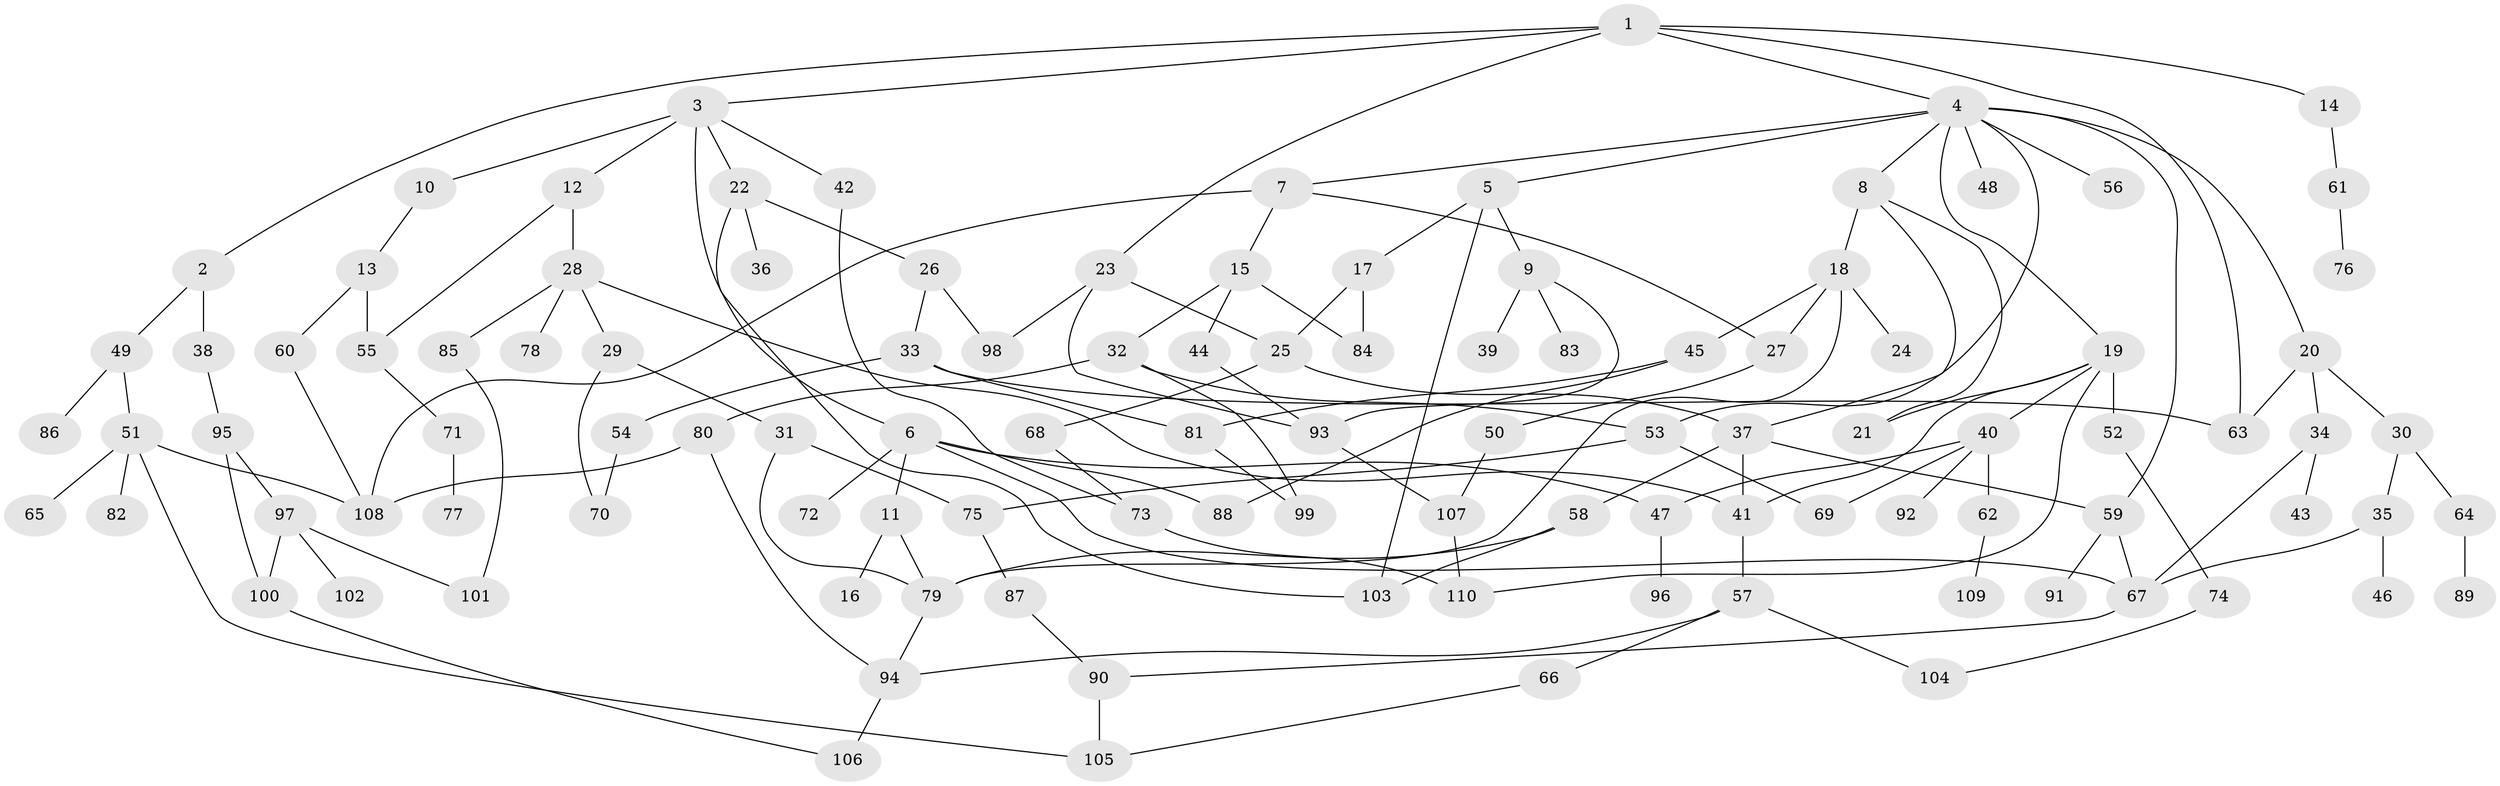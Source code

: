 // coarse degree distribution, {8: 0.015151515151515152, 3: 0.16666666666666666, 7: 0.06060606060606061, 10: 0.015151515151515152, 5: 0.06060606060606061, 6: 0.09090909090909091, 4: 0.13636363636363635, 2: 0.25757575757575757, 1: 0.19696969696969696}
// Generated by graph-tools (version 1.1) at 2025/17/03/04/25 18:17:13]
// undirected, 110 vertices, 155 edges
graph export_dot {
graph [start="1"]
  node [color=gray90,style=filled];
  1;
  2;
  3;
  4;
  5;
  6;
  7;
  8;
  9;
  10;
  11;
  12;
  13;
  14;
  15;
  16;
  17;
  18;
  19;
  20;
  21;
  22;
  23;
  24;
  25;
  26;
  27;
  28;
  29;
  30;
  31;
  32;
  33;
  34;
  35;
  36;
  37;
  38;
  39;
  40;
  41;
  42;
  43;
  44;
  45;
  46;
  47;
  48;
  49;
  50;
  51;
  52;
  53;
  54;
  55;
  56;
  57;
  58;
  59;
  60;
  61;
  62;
  63;
  64;
  65;
  66;
  67;
  68;
  69;
  70;
  71;
  72;
  73;
  74;
  75;
  76;
  77;
  78;
  79;
  80;
  81;
  82;
  83;
  84;
  85;
  86;
  87;
  88;
  89;
  90;
  91;
  92;
  93;
  94;
  95;
  96;
  97;
  98;
  99;
  100;
  101;
  102;
  103;
  104;
  105;
  106;
  107;
  108;
  109;
  110;
  1 -- 2;
  1 -- 3;
  1 -- 4;
  1 -- 14;
  1 -- 23;
  1 -- 63;
  2 -- 38;
  2 -- 49;
  3 -- 6;
  3 -- 10;
  3 -- 12;
  3 -- 22;
  3 -- 42;
  4 -- 5;
  4 -- 7;
  4 -- 8;
  4 -- 19;
  4 -- 20;
  4 -- 48;
  4 -- 53;
  4 -- 56;
  4 -- 59;
  5 -- 9;
  5 -- 17;
  5 -- 103;
  6 -- 11;
  6 -- 72;
  6 -- 88;
  6 -- 47;
  6 -- 67;
  7 -- 15;
  7 -- 108;
  7 -- 27;
  8 -- 18;
  8 -- 37;
  8 -- 21;
  9 -- 39;
  9 -- 83;
  9 -- 93;
  10 -- 13;
  11 -- 16;
  11 -- 79;
  12 -- 28;
  12 -- 55;
  13 -- 60;
  13 -- 55;
  14 -- 61;
  15 -- 32;
  15 -- 44;
  15 -- 84;
  17 -- 25;
  17 -- 84;
  18 -- 24;
  18 -- 27;
  18 -- 45;
  18 -- 79;
  19 -- 21;
  19 -- 40;
  19 -- 52;
  19 -- 110;
  19 -- 41;
  20 -- 30;
  20 -- 34;
  20 -- 63;
  22 -- 26;
  22 -- 36;
  22 -- 103;
  23 -- 98;
  23 -- 93;
  23 -- 25;
  25 -- 37;
  25 -- 68;
  26 -- 33;
  26 -- 98;
  27 -- 50;
  28 -- 29;
  28 -- 41;
  28 -- 78;
  28 -- 85;
  29 -- 31;
  29 -- 70;
  30 -- 35;
  30 -- 64;
  31 -- 75;
  31 -- 79;
  32 -- 80;
  32 -- 53;
  32 -- 99;
  33 -- 54;
  33 -- 81;
  33 -- 63;
  34 -- 43;
  34 -- 67;
  35 -- 46;
  35 -- 67;
  37 -- 58;
  37 -- 59;
  37 -- 41;
  38 -- 95;
  40 -- 47;
  40 -- 62;
  40 -- 92;
  40 -- 69;
  41 -- 57;
  42 -- 73;
  44 -- 93;
  45 -- 81;
  45 -- 88;
  47 -- 96;
  49 -- 51;
  49 -- 86;
  50 -- 107;
  51 -- 65;
  51 -- 82;
  51 -- 105;
  51 -- 108;
  52 -- 74;
  53 -- 69;
  53 -- 75;
  54 -- 70;
  55 -- 71;
  57 -- 66;
  57 -- 94;
  57 -- 104;
  58 -- 79;
  58 -- 103;
  59 -- 91;
  59 -- 67;
  60 -- 108;
  61 -- 76;
  62 -- 109;
  64 -- 89;
  66 -- 105;
  67 -- 90;
  68 -- 73;
  71 -- 77;
  73 -- 110;
  74 -- 104;
  75 -- 87;
  79 -- 94;
  80 -- 108;
  80 -- 94;
  81 -- 99;
  85 -- 101;
  87 -- 90;
  90 -- 105;
  93 -- 107;
  94 -- 106;
  95 -- 97;
  95 -- 100;
  97 -- 101;
  97 -- 102;
  97 -- 100;
  100 -- 106;
  107 -- 110;
}

